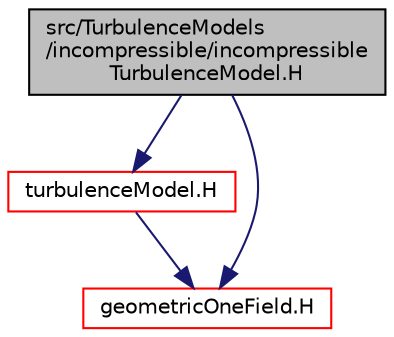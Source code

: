 digraph "src/TurbulenceModels/incompressible/incompressibleTurbulenceModel.H"
{
  bgcolor="transparent";
  edge [fontname="Helvetica",fontsize="10",labelfontname="Helvetica",labelfontsize="10"];
  node [fontname="Helvetica",fontsize="10",shape=record];
  Node1 [label="src/TurbulenceModels\l/incompressible/incompressible\lTurbulenceModel.H",height=0.2,width=0.4,color="black", fillcolor="grey75", style="filled", fontcolor="black"];
  Node1 -> Node2 [color="midnightblue",fontsize="10",style="solid",fontname="Helvetica"];
  Node2 [label="turbulenceModel.H",height=0.2,width=0.4,color="red",URL="$a10967.html"];
  Node2 -> Node3 [color="midnightblue",fontsize="10",style="solid",fontname="Helvetica"];
  Node3 [label="geometricOneField.H",height=0.2,width=0.4,color="red",URL="$a08154.html"];
  Node1 -> Node3 [color="midnightblue",fontsize="10",style="solid",fontname="Helvetica"];
}
